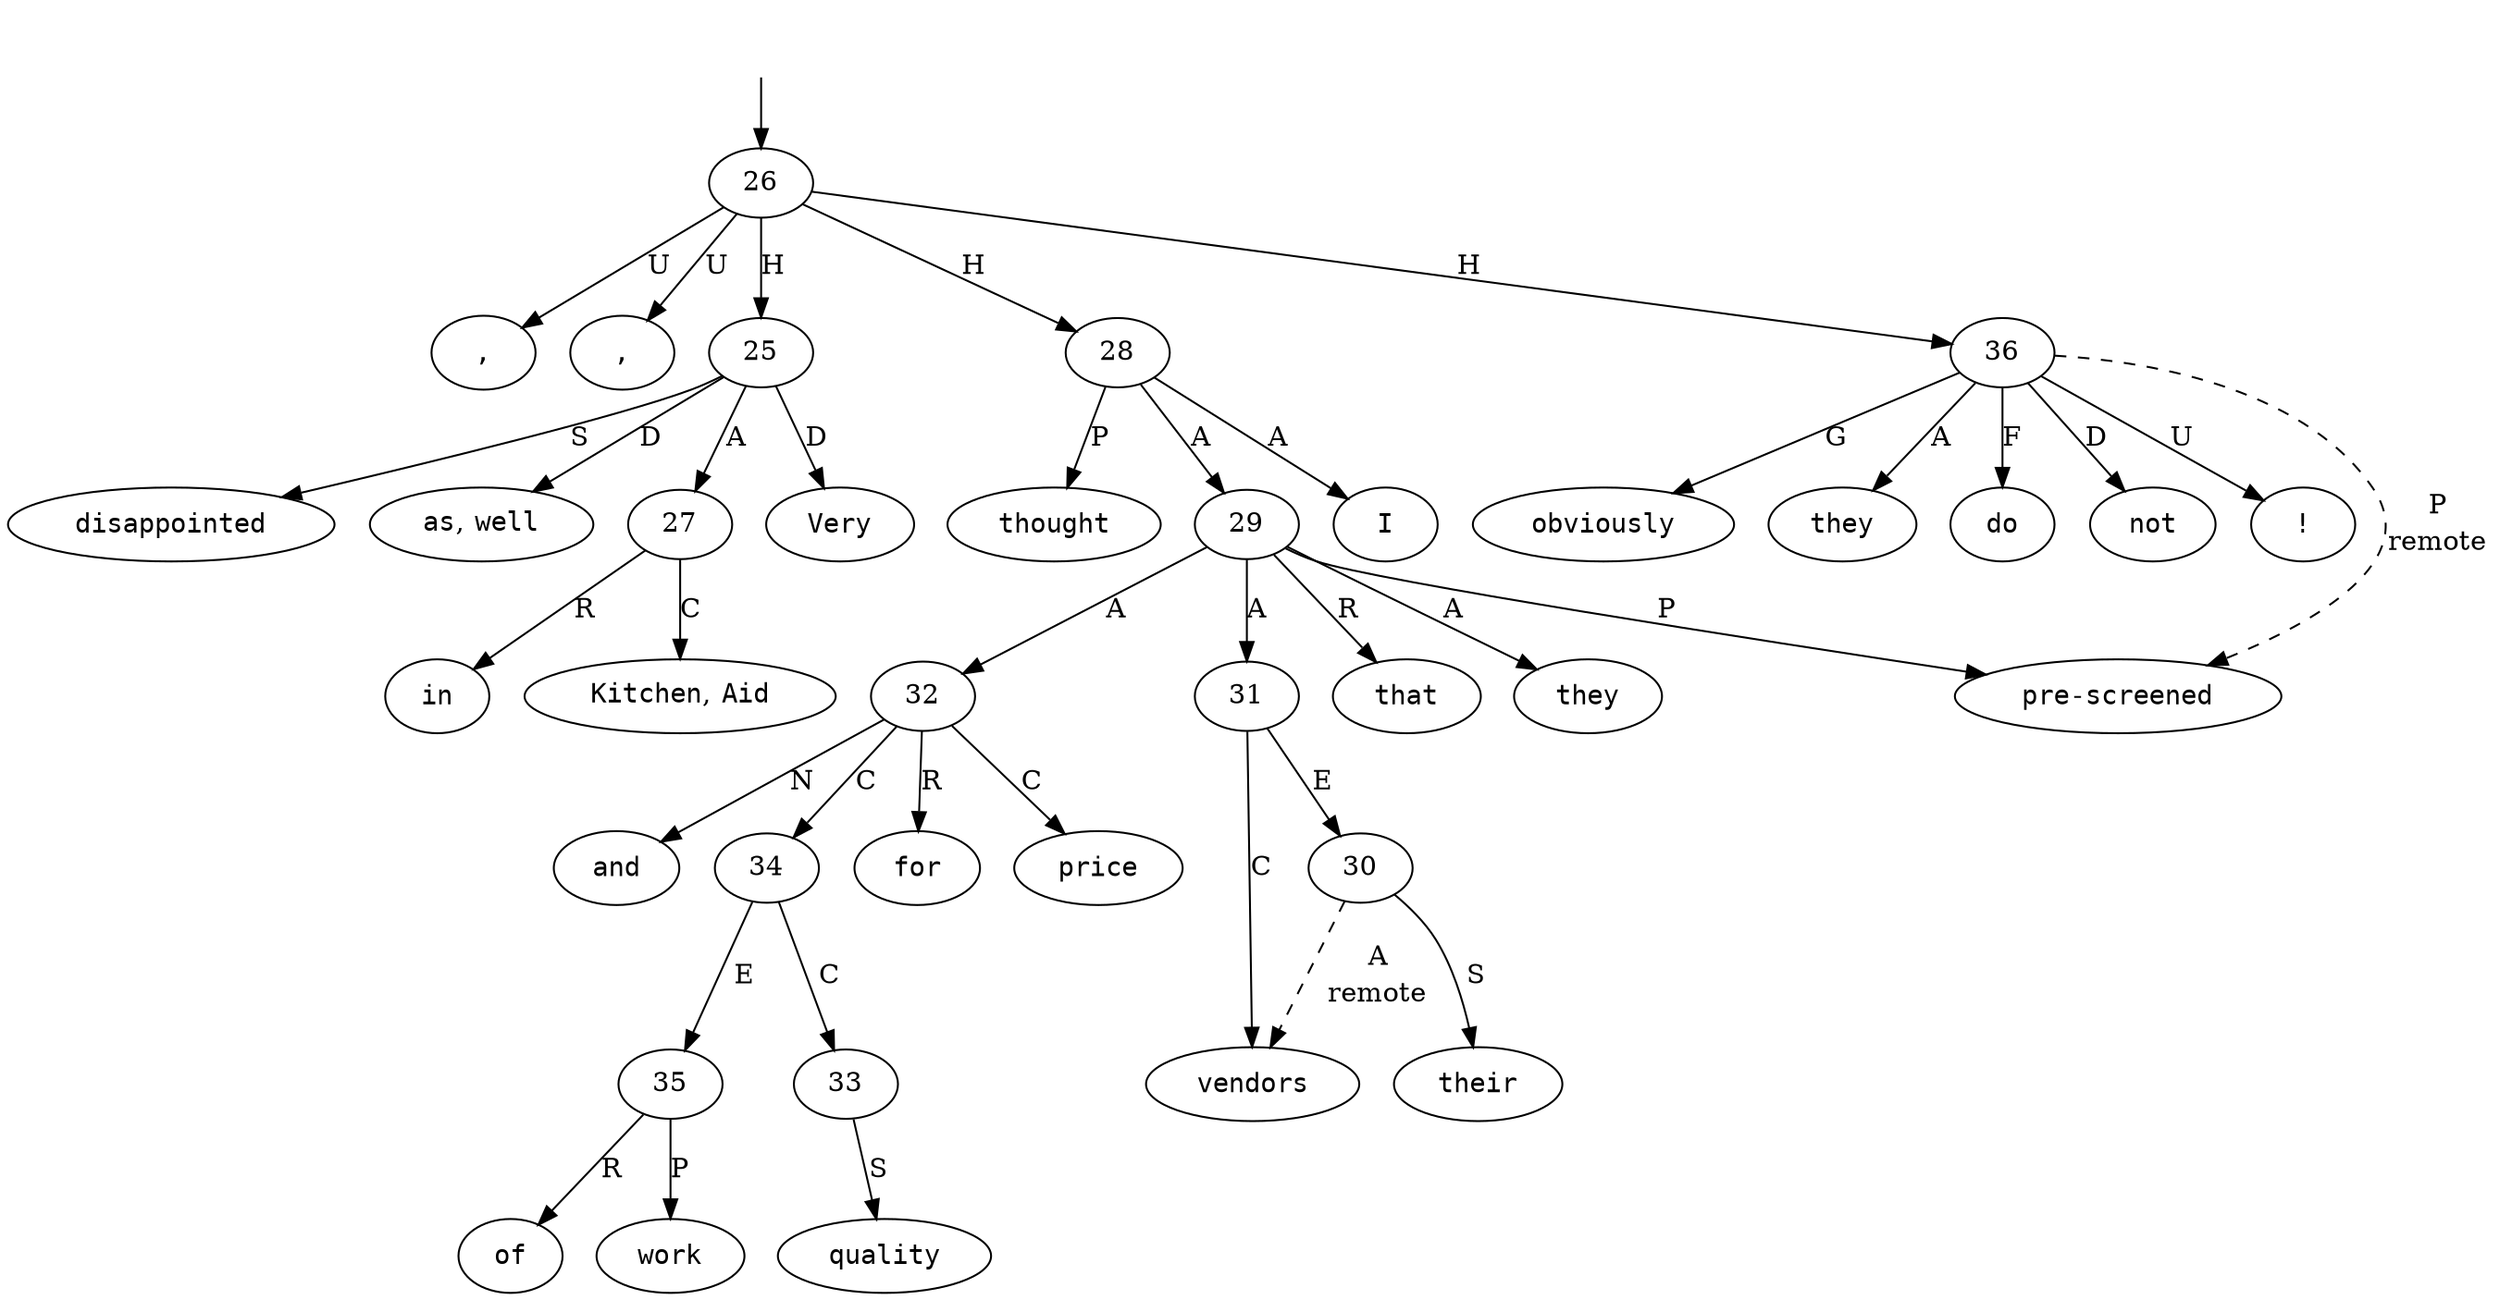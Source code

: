 digraph "094621-0007" {
  top [ style=invis ];
  top -> 26;
  0 [ shape=oval, label=<<table align="center" border="0" cellspacing="0"><tr><td colspan="2"><font face="Courier">Very</font></td></tr></table>> ];
  1 [ shape=oval, label=<<table align="center" border="0" cellspacing="0"><tr><td colspan="2"><font face="Courier">disappointed</font></td></tr></table>> ];
  2 [ shape=oval, label=<<table align="center" border="0" cellspacing="0"><tr><td colspan="2"><font face="Courier">in</font></td></tr></table>> ];
  3 [ shape=oval, label=<<table align="center" border="0" cellspacing="0"><tr><td colspan="2"><font face="Courier">Kitchen</font>,&nbsp;<font face="Courier">Aid</font></td></tr></table>> ];
  4 [ shape=oval, label=<<table align="center" border="0" cellspacing="0"><tr><td colspan="2"><font face="Courier">as</font>,&nbsp;<font face="Courier">well</font></td></tr></table>> ];
  5 [ shape=oval, label=<<table align="center" border="0" cellspacing="0"><tr><td colspan="2"><font face="Courier">,</font></td></tr></table>> ];
  6 [ shape=oval, label=<<table align="center" border="0" cellspacing="0"><tr><td colspan="2"><font face="Courier">I</font></td></tr></table>> ];
  7 [ shape=oval, label=<<table align="center" border="0" cellspacing="0"><tr><td colspan="2"><font face="Courier">thought</font></td></tr></table>> ];
  8 [ shape=oval, label=<<table align="center" border="0" cellspacing="0"><tr><td colspan="2"><font face="Courier">that</font></td></tr></table>> ];
  9 [ shape=oval, label=<<table align="center" border="0" cellspacing="0"><tr><td colspan="2"><font face="Courier">they</font></td></tr></table>> ];
  10 [ shape=oval, label=<<table align="center" border="0" cellspacing="0"><tr><td colspan="2"><font face="Courier">pre-screened</font></td></tr></table>> ];
  11 [ shape=oval, label=<<table align="center" border="0" cellspacing="0"><tr><td colspan="2"><font face="Courier">their</font></td></tr></table>> ];
  12 [ shape=oval, label=<<table align="center" border="0" cellspacing="0"><tr><td colspan="2"><font face="Courier">vendors</font></td></tr></table>> ];
  13 [ shape=oval, label=<<table align="center" border="0" cellspacing="0"><tr><td colspan="2"><font face="Courier">for</font></td></tr></table>> ];
  14 [ shape=oval, label=<<table align="center" border="0" cellspacing="0"><tr><td colspan="2"><font face="Courier">price</font></td></tr></table>> ];
  15 [ shape=oval, label=<<table align="center" border="0" cellspacing="0"><tr><td colspan="2"><font face="Courier">and</font></td></tr></table>> ];
  16 [ shape=oval, label=<<table align="center" border="0" cellspacing="0"><tr><td colspan="2"><font face="Courier">quality</font></td></tr></table>> ];
  17 [ shape=oval, label=<<table align="center" border="0" cellspacing="0"><tr><td colspan="2"><font face="Courier">of</font></td></tr></table>> ];
  18 [ shape=oval, label=<<table align="center" border="0" cellspacing="0"><tr><td colspan="2"><font face="Courier">work</font></td></tr></table>> ];
  19 [ shape=oval, label=<<table align="center" border="0" cellspacing="0"><tr><td colspan="2"><font face="Courier">,</font></td></tr></table>> ];
  20 [ shape=oval, label=<<table align="center" border="0" cellspacing="0"><tr><td colspan="2"><font face="Courier">obviously</font></td></tr></table>> ];
  21 [ shape=oval, label=<<table align="center" border="0" cellspacing="0"><tr><td colspan="2"><font face="Courier">they</font></td></tr></table>> ];
  22 [ shape=oval, label=<<table align="center" border="0" cellspacing="0"><tr><td colspan="2"><font face="Courier">do</font></td></tr></table>> ];
  23 [ shape=oval, label=<<table align="center" border="0" cellspacing="0"><tr><td colspan="2"><font face="Courier">not</font></td></tr></table>> ];
  24 [ shape=oval, label=<<table align="center" border="0" cellspacing="0"><tr><td colspan="2"><font face="Courier">!</font></td></tr></table>> ];
  25 -> 1 [ label="S" ];
  25 -> 4 [ label="D" ];
  25 -> 27 [ label="A" ];
  25 -> 0 [ label="D" ];
  26 -> 19 [ label="U" ];
  26 -> 28 [ label="H" ];
  26 -> 5 [ label="U" ];
  26 -> 25 [ label="H" ];
  26 -> 36 [ label="H" ];
  27 -> 3 [ label="C" ];
  27 -> 2 [ label="R" ];
  28 -> 7 [ label="P" ];
  28 -> 29 [ label="A" ];
  28 -> 6 [ label="A" ];
  29 -> 8 [ label="R" ];
  29 -> 9 [ label="A" ];
  29 -> 32 [ label="A" ];
  29 -> 10 [ label="P" ];
  29 -> 31 [ label="A" ];
  30 -> 11 [ label="S" ];
  30 -> 12 [ label=<<table align="center" border="0" cellspacing="0"><tr><td colspan="1">A</td></tr><tr><td>remote</td></tr></table>>, style=dashed ];
  31 -> 30 [ label="E" ];
  31 -> 12 [ label="C" ];
  32 -> 13 [ label="R" ];
  32 -> 34 [ label="C" ];
  32 -> 14 [ label="C" ];
  32 -> 15 [ label="N" ];
  33 -> 16 [ label="S" ];
  34 -> 35 [ label="E" ];
  34 -> 33 [ label="C" ];
  35 -> 18 [ label="P" ];
  35 -> 17 [ label="R" ];
  36 -> 21 [ label="A" ];
  36 -> 22 [ label="F" ];
  36 -> 23 [ label="D" ];
  36 -> 24 [ label="U" ];
  36 -> 10 [ label=<<table align="center" border="0" cellspacing="0"><tr><td colspan="1">P</td></tr><tr><td>remote</td></tr></table>>, style=dashed ];
  36 -> 20 [ label="G" ];
}

